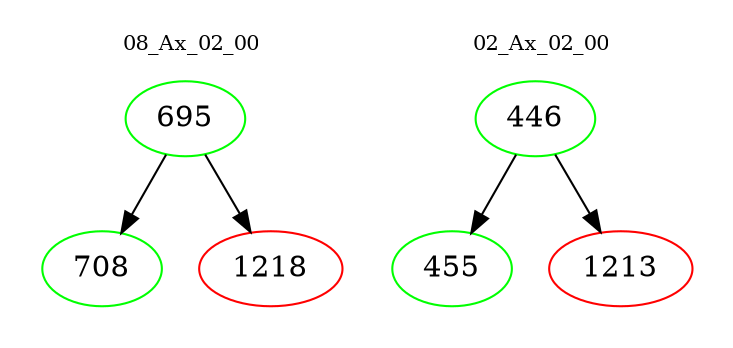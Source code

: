 digraph{
subgraph cluster_0 {
color = white
label = "08_Ax_02_00";
fontsize=10;
T0_695 [label="695", color="green"]
T0_695 -> T0_708 [color="black"]
T0_708 [label="708", color="green"]
T0_695 -> T0_1218 [color="black"]
T0_1218 [label="1218", color="red"]
}
subgraph cluster_1 {
color = white
label = "02_Ax_02_00";
fontsize=10;
T1_446 [label="446", color="green"]
T1_446 -> T1_455 [color="black"]
T1_455 [label="455", color="green"]
T1_446 -> T1_1213 [color="black"]
T1_1213 [label="1213", color="red"]
}
}
